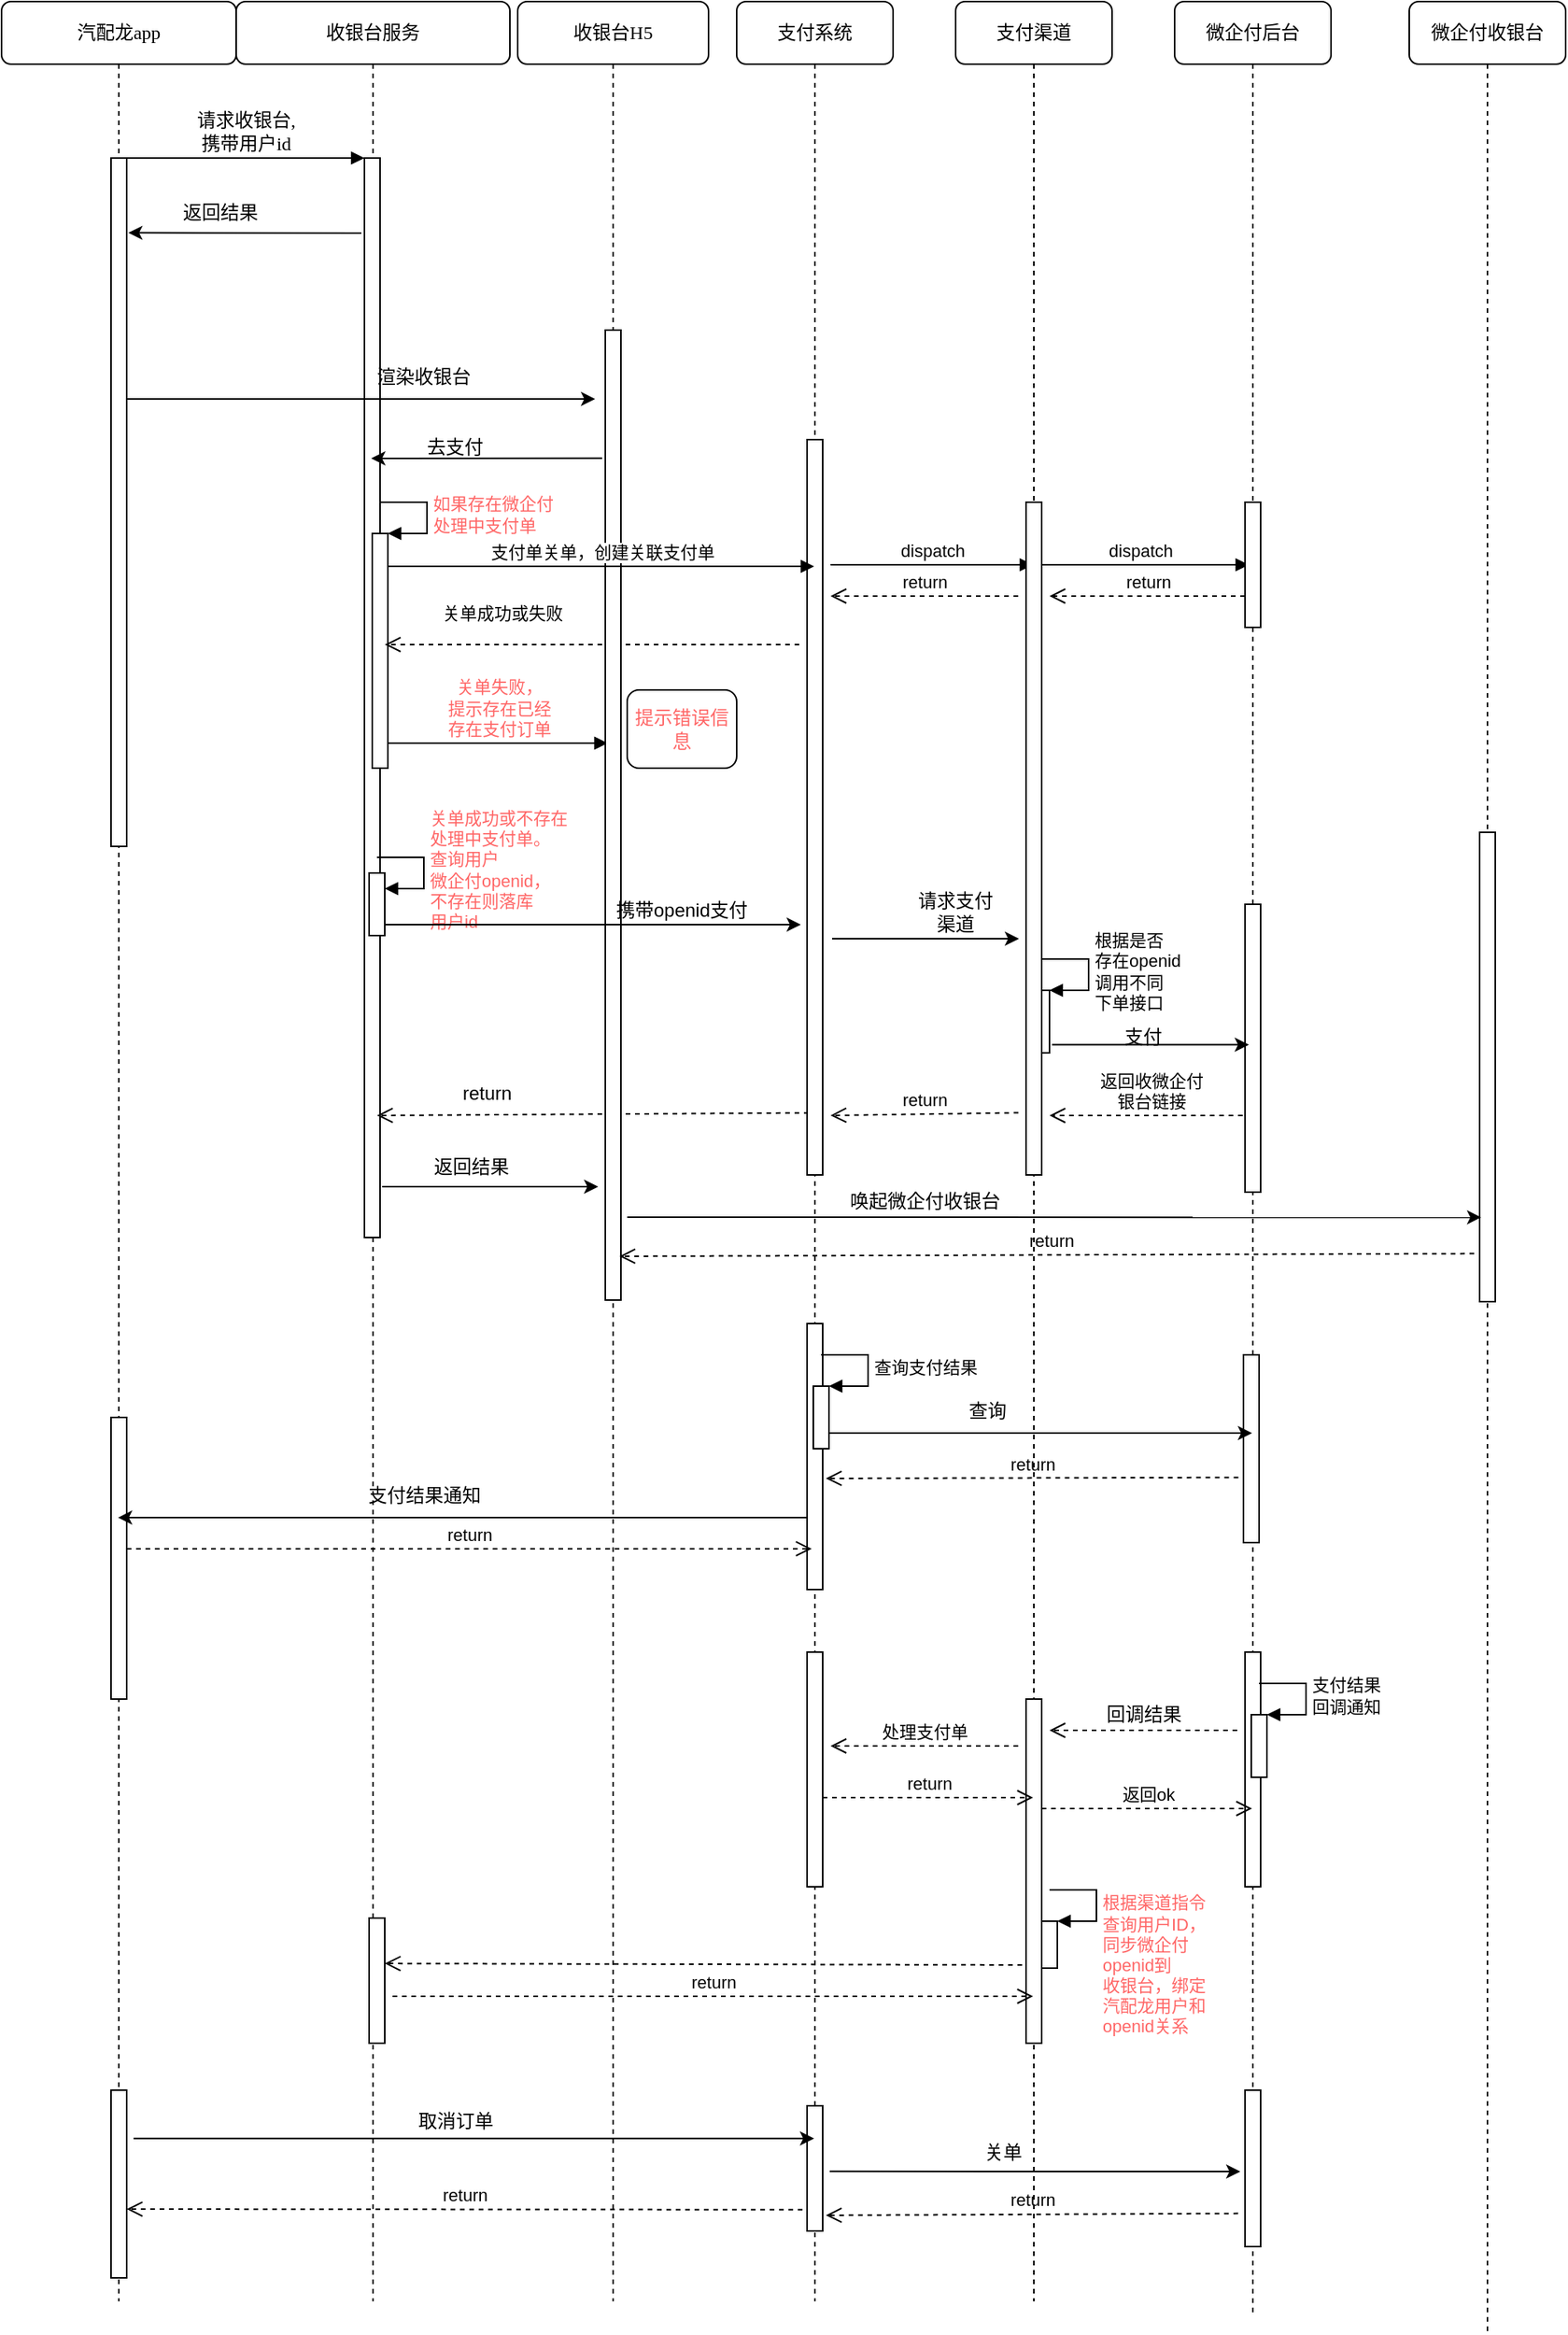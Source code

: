 <mxfile version="20.5.1" type="github"><diagram name="Page-1" id="13e1069c-82ec-6db2-03f1-153e76fe0fe0"><mxGraphModel dx="946" dy="542" grid="1" gridSize="10" guides="1" tooltips="1" connect="1" arrows="1" fold="1" page="1" pageScale="1" pageWidth="1100" pageHeight="850" background="none" math="0" shadow="0"><root><mxCell id="0"/><mxCell id="1" parent="0"/><mxCell id="7baba1c4bc27f4b0-2" value="收银台服务" style="shape=umlLifeline;perimeter=lifelinePerimeter;whiteSpace=wrap;html=1;container=1;collapsible=0;recursiveResize=0;outlineConnect=0;rounded=1;shadow=0;comic=0;labelBackgroundColor=none;strokeWidth=1;fontFamily=Verdana;fontSize=12;align=center;" parent="1" vertex="1"><mxGeometry x="220" y="80" width="175" height="1470" as="geometry"/></mxCell><mxCell id="7baba1c4bc27f4b0-10" value="" style="html=1;points=[];perimeter=orthogonalPerimeter;rounded=0;shadow=0;comic=0;labelBackgroundColor=none;strokeWidth=1;fontFamily=Verdana;fontSize=12;align=center;" parent="7baba1c4bc27f4b0-2" vertex="1"><mxGeometry x="82" y="100" width="10" height="690" as="geometry"/></mxCell><mxCell id="xyKEQfK3_lfIhWD5vXNs-5" value="渲染收银台" style="text;html=1;strokeColor=none;fillColor=none;align=center;verticalAlign=middle;whiteSpace=wrap;rounded=0;" parent="7baba1c4bc27f4b0-2" vertex="1"><mxGeometry x="70" y="225" width="100" height="30" as="geometry"/></mxCell><mxCell id="xyKEQfK3_lfIhWD5vXNs-7" value="去支付" style="text;html=1;strokeColor=none;fillColor=none;align=center;verticalAlign=middle;whiteSpace=wrap;rounded=0;" parent="7baba1c4bc27f4b0-2" vertex="1"><mxGeometry x="110" y="270" width="60" height="30" as="geometry"/></mxCell><mxCell id="xyKEQfK3_lfIhWD5vXNs-12" value="" style="html=1;points=[];perimeter=orthogonalPerimeter;" parent="7baba1c4bc27f4b0-2" vertex="1"><mxGeometry x="85" y="557" width="10" height="40" as="geometry"/></mxCell><mxCell id="xyKEQfK3_lfIhWD5vXNs-13" value="&lt;font color=&quot;#ff6666&quot;&gt;关单成功或不存在&lt;br&gt;处理中支付单。&lt;br&gt;查询用户&lt;br&gt;微企付openid，&lt;br&gt;不存在则落库&lt;br&gt;用户id&lt;/font&gt;" style="edgeStyle=orthogonalEdgeStyle;html=1;align=left;spacingLeft=2;endArrow=block;rounded=0;entryX=1;entryY=0;" parent="7baba1c4bc27f4b0-2" edge="1"><mxGeometry relative="1" as="geometry"><mxPoint x="90" y="547" as="sourcePoint"/><Array as="points"><mxPoint x="120" y="547"/></Array><mxPoint x="95" y="567" as="targetPoint"/></mxGeometry></mxCell><mxCell id="xyKEQfK3_lfIhWD5vXNs-24" value="" style="html=1;verticalAlign=bottom;endArrow=open;dashed=1;endSize=8;rounded=0;exitX=0.1;exitY=0.744;exitDx=0;exitDy=0;exitPerimeter=0;" parent="7baba1c4bc27f4b0-2" edge="1"><mxGeometry relative="1" as="geometry"><mxPoint x="366" y="710.32" as="sourcePoint"/><mxPoint x="90" y="712" as="targetPoint"/></mxGeometry></mxCell><mxCell id="IwaLHwL77LZaqG5Fma9a-1" value="" style="html=1;points=[];perimeter=orthogonalPerimeter;fontColor=#FF6666;" parent="7baba1c4bc27f4b0-2" vertex="1"><mxGeometry x="85" y="1225" width="10" height="80" as="geometry"/></mxCell><mxCell id="4LSfCPXXrn_912--uWGv-1" value="" style="html=1;points=[];perimeter=orthogonalPerimeter;" vertex="1" parent="7baba1c4bc27f4b0-2"><mxGeometry x="87" y="340" width="10" height="150" as="geometry"/></mxCell><mxCell id="4LSfCPXXrn_912--uWGv-2" value="&lt;font color=&quot;#ff6666&quot;&gt;如果存在微企付&lt;br&gt;处理中支付单&lt;/font&gt;" style="edgeStyle=orthogonalEdgeStyle;html=1;align=left;spacingLeft=2;endArrow=block;rounded=0;entryX=1;entryY=0;" edge="1" target="4LSfCPXXrn_912--uWGv-1" parent="7baba1c4bc27f4b0-2"><mxGeometry relative="1" as="geometry"><mxPoint x="92" y="320" as="sourcePoint"/><Array as="points"><mxPoint x="122" y="320"/></Array></mxGeometry></mxCell><mxCell id="4LSfCPXXrn_912--uWGv-9" value="关单成功或失败" style="html=1;verticalAlign=bottom;endArrow=open;dashed=1;endSize=8;rounded=0;" edge="1" parent="7baba1c4bc27f4b0-2"><mxGeometry x="0.434" y="-11" relative="1" as="geometry"><mxPoint x="360" y="411" as="sourcePoint"/><mxPoint x="95" y="411" as="targetPoint"/><mxPoint as="offset"/></mxGeometry></mxCell><mxCell id="4LSfCPXXrn_912--uWGv-10" value="&lt;font color=&quot;#ff6666&quot;&gt;关单失败，&lt;br&gt;提示存在已经&lt;br&gt;存在支付订单&lt;/font&gt;" style="html=1;verticalAlign=bottom;endArrow=block;rounded=0;" edge="1" parent="7baba1c4bc27f4b0-2"><mxGeometry width="80" relative="1" as="geometry"><mxPoint x="97" y="474" as="sourcePoint"/><mxPoint x="237.5" y="474" as="targetPoint"/></mxGeometry></mxCell><mxCell id="7baba1c4bc27f4b0-3" value="收银台H5" style="shape=umlLifeline;perimeter=lifelinePerimeter;whiteSpace=wrap;html=1;container=1;collapsible=0;recursiveResize=0;outlineConnect=0;rounded=1;shadow=0;comic=0;labelBackgroundColor=none;strokeWidth=1;fontFamily=Verdana;fontSize=12;align=center;" parent="1" vertex="1"><mxGeometry x="400" y="80" width="122" height="1470" as="geometry"/></mxCell><mxCell id="7baba1c4bc27f4b0-13" value="" style="html=1;points=[];perimeter=orthogonalPerimeter;rounded=0;shadow=0;comic=0;labelBackgroundColor=none;strokeWidth=1;fontFamily=Verdana;fontSize=12;align=center;" parent="7baba1c4bc27f4b0-3" vertex="1"><mxGeometry x="56" y="210" width="10" height="620" as="geometry"/></mxCell><mxCell id="xyKEQfK3_lfIhWD5vXNs-34" value="&lt;font color=&quot;#000000&quot;&gt;return&lt;/font&gt;" style="html=1;verticalAlign=bottom;endArrow=open;dashed=1;endSize=8;rounded=0;fontColor=#FF6666;exitX=-0.247;exitY=0.949;exitDx=0;exitDy=0;exitPerimeter=0;" parent="7baba1c4bc27f4b0-3" edge="1"><mxGeometry relative="1" as="geometry"><mxPoint x="617.53" y="800.27" as="sourcePoint"/><mxPoint x="65" y="802" as="targetPoint"/></mxGeometry></mxCell><mxCell id="xyKEQfK3_lfIhWD5vXNs-63" value="" style="html=1;verticalAlign=bottom;endArrow=open;dashed=1;endSize=8;rounded=0;fontColor=#FF6666;entryX=1;entryY=0.363;entryDx=0;entryDy=0;entryPerimeter=0;" parent="7baba1c4bc27f4b0-3" target="IwaLHwL77LZaqG5Fma9a-1" edge="1"><mxGeometry relative="1" as="geometry"><mxPoint x="322.5" y="1255.0" as="sourcePoint"/><mxPoint x="53" y="1255" as="targetPoint"/></mxGeometry></mxCell><mxCell id="7baba1c4bc27f4b0-4" value="支付系统" style="shape=umlLifeline;perimeter=lifelinePerimeter;whiteSpace=wrap;html=1;container=1;collapsible=0;recursiveResize=0;outlineConnect=0;rounded=1;shadow=0;comic=0;labelBackgroundColor=none;strokeWidth=1;fontFamily=Verdana;fontSize=12;align=center;" parent="1" vertex="1"><mxGeometry x="540" y="80" width="100" height="1470" as="geometry"/></mxCell><mxCell id="xyKEQfK3_lfIhWD5vXNs-14" value="" style="endArrow=classic;html=1;rounded=0;" parent="7baba1c4bc27f4b0-4" edge="1"><mxGeometry width="50" height="50" relative="1" as="geometry"><mxPoint x="61" y="599" as="sourcePoint"/><mxPoint x="180.5" y="599" as="targetPoint"/></mxGeometry></mxCell><mxCell id="xyKEQfK3_lfIhWD5vXNs-23" value="return" style="html=1;verticalAlign=bottom;endArrow=open;dashed=1;endSize=8;rounded=0;exitX=-0.488;exitY=0.673;exitDx=0;exitDy=0;exitPerimeter=0;" parent="7baba1c4bc27f4b0-4" edge="1"><mxGeometry relative="1" as="geometry"><mxPoint x="180.12" y="710.25" as="sourcePoint"/><mxPoint x="60" y="712" as="targetPoint"/></mxGeometry></mxCell><mxCell id="xyKEQfK3_lfIhWD5vXNs-37" value="" style="html=1;points=[];perimeter=orthogonalPerimeter;fontColor=#000000;" parent="7baba1c4bc27f4b0-4" vertex="1"><mxGeometry x="45" y="845" width="10" height="170" as="geometry"/></mxCell><mxCell id="xyKEQfK3_lfIhWD5vXNs-38" value="" style="html=1;points=[];perimeter=orthogonalPerimeter;fontColor=#000000;" parent="7baba1c4bc27f4b0-4" vertex="1"><mxGeometry x="49" y="885" width="10" height="40" as="geometry"/></mxCell><mxCell id="xyKEQfK3_lfIhWD5vXNs-39" value="查询支付结果" style="edgeStyle=orthogonalEdgeStyle;html=1;align=left;spacingLeft=2;endArrow=block;rounded=0;entryX=1;entryY=0;fontColor=#000000;" parent="7baba1c4bc27f4b0-4" target="xyKEQfK3_lfIhWD5vXNs-38" edge="1"><mxGeometry relative="1" as="geometry"><mxPoint x="54" y="865" as="sourcePoint"/><Array as="points"><mxPoint x="84" y="865"/></Array></mxGeometry></mxCell><mxCell id="xyKEQfK3_lfIhWD5vXNs-43" value="return" style="html=1;verticalAlign=bottom;endArrow=open;dashed=1;endSize=8;rounded=0;fontColor=#000000;exitX=-0.324;exitY=0.653;exitDx=0;exitDy=0;exitPerimeter=0;" parent="7baba1c4bc27f4b0-4" source="xyKEQfK3_lfIhWD5vXNs-40" edge="1"><mxGeometry relative="1" as="geometry"><mxPoint x="137" y="944" as="sourcePoint"/><mxPoint x="57" y="944" as="targetPoint"/></mxGeometry></mxCell><mxCell id="xyKEQfK3_lfIhWD5vXNs-53" value="" style="html=1;points=[];perimeter=orthogonalPerimeter;fontColor=#000000;" parent="7baba1c4bc27f4b0-4" vertex="1"><mxGeometry x="45" y="1055" width="10" height="150" as="geometry"/></mxCell><mxCell id="xyKEQfK3_lfIhWD5vXNs-54" value="" style="html=1;verticalAlign=bottom;endArrow=open;dashed=1;endSize=8;rounded=0;fontColor=#000000;" parent="7baba1c4bc27f4b0-4" edge="1"><mxGeometry relative="1" as="geometry"><mxPoint x="320" y="1105" as="sourcePoint"/><mxPoint x="200" y="1105" as="targetPoint"/></mxGeometry></mxCell><mxCell id="xyKEQfK3_lfIhWD5vXNs-57" value="处理支付单" style="html=1;verticalAlign=bottom;endArrow=open;dashed=1;endSize=8;rounded=0;fontColor=#000000;" parent="7baba1c4bc27f4b0-4" edge="1"><mxGeometry relative="1" as="geometry"><mxPoint x="180" y="1115" as="sourcePoint"/><mxPoint x="60" y="1115" as="targetPoint"/></mxGeometry></mxCell><mxCell id="xyKEQfK3_lfIhWD5vXNs-68" value="" style="html=1;points=[];perimeter=orthogonalPerimeter;fontColor=#000000;" parent="7baba1c4bc27f4b0-4" vertex="1"><mxGeometry x="45" y="1345" width="10" height="80" as="geometry"/></mxCell><mxCell id="xyKEQfK3_lfIhWD5vXNs-73" value="return" style="html=1;verticalAlign=bottom;endArrow=open;dashed=1;endSize=8;rounded=0;fontColor=#000000;exitX=-0.138;exitY=0.688;exitDx=0;exitDy=0;exitPerimeter=0;" parent="7baba1c4bc27f4b0-4" edge="1"><mxGeometry relative="1" as="geometry"><mxPoint x="320.62" y="1413.8" as="sourcePoint"/><mxPoint x="57" y="1415" as="targetPoint"/></mxGeometry></mxCell><mxCell id="4LSfCPXXrn_912--uWGv-4" value="dispatch" style="html=1;verticalAlign=bottom;endArrow=block;rounded=0;" edge="1" parent="7baba1c4bc27f4b0-4" target="7baba1c4bc27f4b0-5"><mxGeometry width="80" relative="1" as="geometry"><mxPoint x="60" y="360" as="sourcePoint"/><mxPoint x="140" y="360" as="targetPoint"/></mxGeometry></mxCell><mxCell id="4LSfCPXXrn_912--uWGv-8" value="return" style="html=1;verticalAlign=bottom;endArrow=open;dashed=1;endSize=8;rounded=0;" edge="1" parent="7baba1c4bc27f4b0-4"><mxGeometry relative="1" as="geometry"><mxPoint x="180" y="380" as="sourcePoint"/><mxPoint x="60" y="380" as="targetPoint"/></mxGeometry></mxCell><mxCell id="7baba1c4bc27f4b0-5" value="支付渠道" style="shape=umlLifeline;perimeter=lifelinePerimeter;whiteSpace=wrap;html=1;container=1;collapsible=0;recursiveResize=0;outlineConnect=0;rounded=1;shadow=0;comic=0;labelBackgroundColor=none;strokeWidth=1;fontFamily=Verdana;fontSize=12;align=center;" parent="1" vertex="1"><mxGeometry x="680" y="80" width="100" height="1470" as="geometry"/></mxCell><mxCell id="xyKEQfK3_lfIhWD5vXNs-15" value="" style="html=1;points=[];perimeter=orthogonalPerimeter;" parent="7baba1c4bc27f4b0-5" vertex="1"><mxGeometry x="50" y="632" width="10" height="40" as="geometry"/></mxCell><mxCell id="xyKEQfK3_lfIhWD5vXNs-16" value="根据是否&lt;br&gt;存在openid&lt;br&gt;调用不同&lt;br&gt;下单接口&lt;br&gt;" style="edgeStyle=orthogonalEdgeStyle;html=1;align=left;spacingLeft=2;endArrow=block;rounded=0;entryX=1;entryY=0;" parent="7baba1c4bc27f4b0-5" target="xyKEQfK3_lfIhWD5vXNs-15" edge="1"><mxGeometry relative="1" as="geometry"><mxPoint x="55" y="612" as="sourcePoint"/><Array as="points"><mxPoint x="85" y="612"/></Array></mxGeometry></mxCell><mxCell id="xyKEQfK3_lfIhWD5vXNs-22" value="返回收微企付&lt;br&gt;银台链接" style="html=1;verticalAlign=bottom;endArrow=open;dashed=1;endSize=8;rounded=0;" parent="7baba1c4bc27f4b0-5" edge="1"><mxGeometry relative="1" as="geometry"><mxPoint x="189.5" y="712" as="sourcePoint"/><mxPoint x="60" y="712" as="targetPoint"/></mxGeometry></mxCell><mxCell id="xyKEQfK3_lfIhWD5vXNs-55" value="" style="html=1;points=[];perimeter=orthogonalPerimeter;fontColor=#000000;" parent="7baba1c4bc27f4b0-5" vertex="1"><mxGeometry x="45" y="1085" width="10" height="220" as="geometry"/></mxCell><mxCell id="xyKEQfK3_lfIhWD5vXNs-60" value="" style="html=1;points=[];perimeter=orthogonalPerimeter;fontColor=#000000;" parent="7baba1c4bc27f4b0-5" vertex="1"><mxGeometry x="55" y="1227" width="10" height="30" as="geometry"/></mxCell><mxCell id="xyKEQfK3_lfIhWD5vXNs-61" value="&lt;font color=&quot;#ff6666&quot;&gt;根据渠道指令&lt;br&gt;查询用户ID，&lt;br&gt;同步微企付&lt;br&gt;openid到&lt;br&gt;收银台，绑定&lt;br&gt;汽配龙用户和&lt;br&gt;openid关系&lt;/font&gt;" style="edgeStyle=orthogonalEdgeStyle;html=1;align=left;spacingLeft=2;endArrow=block;rounded=0;entryX=1;entryY=0;fontColor=#000000;" parent="7baba1c4bc27f4b0-5" edge="1"><mxGeometry x="0.333" y="28" relative="1" as="geometry"><mxPoint x="60" y="1207" as="sourcePoint"/><Array as="points"><mxPoint x="90" y="1207"/></Array><mxPoint x="65" y="1227" as="targetPoint"/><mxPoint as="offset"/></mxGeometry></mxCell><mxCell id="4LSfCPXXrn_912--uWGv-6" value="dispatch" style="html=1;verticalAlign=bottom;endArrow=block;rounded=0;" edge="1" parent="7baba1c4bc27f4b0-5"><mxGeometry width="80" relative="1" as="geometry"><mxPoint x="48" y="360" as="sourcePoint"/><mxPoint x="187.5" y="360" as="targetPoint"/></mxGeometry></mxCell><mxCell id="4LSfCPXXrn_912--uWGv-7" value="return" style="html=1;verticalAlign=bottom;endArrow=open;dashed=1;endSize=8;rounded=0;exitX=0;exitY=0.75;exitDx=0;exitDy=0;exitPerimeter=0;" edge="1" parent="7baba1c4bc27f4b0-5" source="4LSfCPXXrn_912--uWGv-5"><mxGeometry relative="1" as="geometry"><mxPoint x="140" y="380" as="sourcePoint"/><mxPoint x="60" y="380" as="targetPoint"/></mxGeometry></mxCell><mxCell id="7baba1c4bc27f4b0-6" value="微企付后台" style="shape=umlLifeline;perimeter=lifelinePerimeter;whiteSpace=wrap;html=1;container=1;collapsible=0;recursiveResize=0;outlineConnect=0;rounded=1;shadow=0;comic=0;labelBackgroundColor=none;strokeWidth=1;fontFamily=Verdana;fontSize=12;align=center;" parent="1" vertex="1"><mxGeometry x="820" y="80" width="100" height="1480" as="geometry"/></mxCell><mxCell id="xyKEQfK3_lfIhWD5vXNs-17" value="" style="html=1;points=[];perimeter=orthogonalPerimeter;" parent="7baba1c4bc27f4b0-6" vertex="1"><mxGeometry x="45" y="577" width="10" height="184" as="geometry"/></mxCell><mxCell id="xyKEQfK3_lfIhWD5vXNs-40" value="" style="html=1;points=[];perimeter=orthogonalPerimeter;fontColor=#000000;" parent="7baba1c4bc27f4b0-6" vertex="1"><mxGeometry x="44" y="865" width="10" height="120" as="geometry"/></mxCell><mxCell id="xyKEQfK3_lfIhWD5vXNs-48" value="" style="html=1;points=[];perimeter=orthogonalPerimeter;fontColor=#000000;" parent="7baba1c4bc27f4b0-6" vertex="1"><mxGeometry x="45" y="1055" width="10" height="150" as="geometry"/></mxCell><mxCell id="xyKEQfK3_lfIhWD5vXNs-51" value="" style="html=1;points=[];perimeter=orthogonalPerimeter;fontColor=#000000;" parent="7baba1c4bc27f4b0-6" vertex="1"><mxGeometry x="49" y="1095" width="10" height="40" as="geometry"/></mxCell><mxCell id="xyKEQfK3_lfIhWD5vXNs-52" value="支付结果&lt;br&gt;回调通知" style="edgeStyle=orthogonalEdgeStyle;html=1;align=left;spacingLeft=2;endArrow=block;rounded=0;entryX=1;entryY=0;fontColor=#000000;" parent="7baba1c4bc27f4b0-6" target="xyKEQfK3_lfIhWD5vXNs-51" edge="1"><mxGeometry relative="1" as="geometry"><mxPoint x="54" y="1075" as="sourcePoint"/><Array as="points"><mxPoint x="84" y="1075"/></Array></mxGeometry></mxCell><mxCell id="xyKEQfK3_lfIhWD5vXNs-65" value="" style="html=1;points=[];perimeter=orthogonalPerimeter;fontColor=#000000;" parent="7baba1c4bc27f4b0-6" vertex="1"><mxGeometry x="45" y="1335" width="10" height="100" as="geometry"/></mxCell><mxCell id="4LSfCPXXrn_912--uWGv-5" value="" style="html=1;points=[];perimeter=orthogonalPerimeter;" vertex="1" parent="7baba1c4bc27f4b0-6"><mxGeometry x="45" y="320" width="10" height="80" as="geometry"/></mxCell><mxCell id="7baba1c4bc27f4b0-8" value="汽配龙app" style="shape=umlLifeline;perimeter=lifelinePerimeter;whiteSpace=wrap;html=1;container=1;collapsible=0;recursiveResize=0;outlineConnect=0;rounded=1;shadow=0;comic=0;labelBackgroundColor=none;strokeWidth=1;fontFamily=Verdana;fontSize=12;align=center;" parent="1" vertex="1"><mxGeometry x="70" y="80" width="150" height="1470" as="geometry"/></mxCell><mxCell id="7baba1c4bc27f4b0-9" value="" style="html=1;points=[];perimeter=orthogonalPerimeter;rounded=0;shadow=0;comic=0;labelBackgroundColor=none;strokeWidth=1;fontFamily=Verdana;fontSize=12;align=center;" parent="7baba1c4bc27f4b0-8" vertex="1"><mxGeometry x="70" y="100" width="10" height="440" as="geometry"/></mxCell><mxCell id="xyKEQfK3_lfIhWD5vXNs-3" value="返回结果" style="text;html=1;strokeColor=none;fillColor=none;align=center;verticalAlign=middle;whiteSpace=wrap;rounded=0;" parent="7baba1c4bc27f4b0-8" vertex="1"><mxGeometry x="110" y="120" width="60" height="30" as="geometry"/></mxCell><mxCell id="xyKEQfK3_lfIhWD5vXNs-44" value="" style="html=1;points=[];perimeter=orthogonalPerimeter;fontColor=#000000;" parent="7baba1c4bc27f4b0-8" vertex="1"><mxGeometry x="70" y="905" width="10" height="180" as="geometry"/></mxCell><mxCell id="xyKEQfK3_lfIhWD5vXNs-67" value="" style="html=1;points=[];perimeter=orthogonalPerimeter;fontColor=#000000;" parent="7baba1c4bc27f4b0-8" vertex="1"><mxGeometry x="70" y="1335" width="10" height="120" as="geometry"/></mxCell><mxCell id="xyKEQfK3_lfIhWD5vXNs-74" value="return" style="html=1;verticalAlign=bottom;endArrow=open;dashed=1;endSize=8;rounded=0;fontColor=#000000;exitX=-0.292;exitY=0.755;exitDx=0;exitDy=0;exitPerimeter=0;" parent="7baba1c4bc27f4b0-8" edge="1"><mxGeometry relative="1" as="geometry"><mxPoint x="512.08" y="1411.4" as="sourcePoint"/><mxPoint x="80" y="1411" as="targetPoint"/></mxGeometry></mxCell><mxCell id="7baba1c4bc27f4b0-16" value="" style="html=1;points=[];perimeter=orthogonalPerimeter;rounded=0;shadow=0;comic=0;labelBackgroundColor=none;strokeWidth=1;fontFamily=Verdana;fontSize=12;align=center;" parent="1" vertex="1"><mxGeometry x="585" y="360" width="10" height="470" as="geometry"/></mxCell><mxCell id="7baba1c4bc27f4b0-19" value="" style="html=1;points=[];perimeter=orthogonalPerimeter;rounded=0;shadow=0;comic=0;labelBackgroundColor=none;strokeWidth=1;fontFamily=Verdana;fontSize=12;align=center;" parent="1" vertex="1"><mxGeometry x="725" y="400" width="10" height="430" as="geometry"/></mxCell><mxCell id="7baba1c4bc27f4b0-11" value="请求收银台,&lt;br&gt;携带用户id" style="html=1;verticalAlign=bottom;endArrow=block;entryX=0;entryY=0;labelBackgroundColor=none;fontFamily=Verdana;fontSize=12;edgeStyle=elbowEdgeStyle;elbow=vertical;" parent="1" source="7baba1c4bc27f4b0-9" target="7baba1c4bc27f4b0-10" edge="1"><mxGeometry relative="1" as="geometry"><mxPoint x="220" y="190" as="sourcePoint"/></mxGeometry></mxCell><mxCell id="xyKEQfK3_lfIhWD5vXNs-1" value="" style="endArrow=classic;html=1;rounded=0;entryX=1;entryY=0.07;entryDx=0;entryDy=0;entryPerimeter=0;" parent="1" edge="1"><mxGeometry width="50" height="50" relative="1" as="geometry"><mxPoint x="300" y="228" as="sourcePoint"/><mxPoint x="151" y="227.8" as="targetPoint"/></mxGeometry></mxCell><mxCell id="xyKEQfK3_lfIhWD5vXNs-4" value="" style="endArrow=classic;html=1;rounded=0;" parent="1" edge="1"><mxGeometry width="50" height="50" relative="1" as="geometry"><mxPoint x="150" y="334" as="sourcePoint"/><mxPoint x="449.5" y="334" as="targetPoint"/></mxGeometry></mxCell><mxCell id="xyKEQfK3_lfIhWD5vXNs-6" value="" style="endArrow=classic;html=1;rounded=0;exitX=-0.2;exitY=0.132;exitDx=0;exitDy=0;exitPerimeter=0;" parent="1" edge="1" source="7baba1c4bc27f4b0-13"><mxGeometry width="50" height="50" relative="1" as="geometry"><mxPoint x="442" y="372" as="sourcePoint"/><mxPoint x="306.324" y="372" as="targetPoint"/></mxGeometry></mxCell><mxCell id="xyKEQfK3_lfIhWD5vXNs-9" value="" style="endArrow=classic;html=1;rounded=0;" parent="1" edge="1"><mxGeometry width="50" height="50" relative="1" as="geometry"><mxPoint x="315" y="670" as="sourcePoint"/><mxPoint x="581" y="670" as="targetPoint"/></mxGeometry></mxCell><mxCell id="xyKEQfK3_lfIhWD5vXNs-11" value="携带openid支付" style="text;html=1;strokeColor=none;fillColor=none;align=center;verticalAlign=middle;whiteSpace=wrap;rounded=0;" parent="1" vertex="1"><mxGeometry x="455" y="646" width="100" height="30" as="geometry"/></mxCell><mxCell id="xyKEQfK3_lfIhWD5vXNs-18" value="" style="endArrow=classic;html=1;rounded=0;exitX=1.365;exitY=0.694;exitDx=0;exitDy=0;exitPerimeter=0;" parent="1" edge="1"><mxGeometry width="50" height="50" relative="1" as="geometry"><mxPoint x="741.65" y="746.76" as="sourcePoint"/><mxPoint x="867.5" y="746.76" as="targetPoint"/></mxGeometry></mxCell><mxCell id="xyKEQfK3_lfIhWD5vXNs-19" value="支付" style="text;html=1;strokeColor=none;fillColor=none;align=center;verticalAlign=middle;whiteSpace=wrap;rounded=0;" parent="1" vertex="1"><mxGeometry x="770" y="727" width="60" height="30" as="geometry"/></mxCell><mxCell id="xyKEQfK3_lfIhWD5vXNs-21" value="请求支付渠道" style="text;html=1;strokeColor=none;fillColor=none;align=center;verticalAlign=middle;whiteSpace=wrap;rounded=0;" parent="1" vertex="1"><mxGeometry x="650" y="647" width="60" height="30" as="geometry"/></mxCell><mxCell id="xyKEQfK3_lfIhWD5vXNs-27" value="return" style="text;html=1;align=center;verticalAlign=middle;resizable=0;points=[];autosize=1;strokeColor=none;fillColor=none;" parent="1" vertex="1"><mxGeometry x="355" y="768" width="50" height="20" as="geometry"/></mxCell><mxCell id="xyKEQfK3_lfIhWD5vXNs-28" value="" style="endArrow=classic;html=1;rounded=0;entryX=-0.253;entryY=0.93;entryDx=0;entryDy=0;entryPerimeter=0;" parent="1" edge="1"><mxGeometry width="50" height="50" relative="1" as="geometry"><mxPoint x="313.324" y="837.5" as="sourcePoint"/><mxPoint x="451.47" y="837.5" as="targetPoint"/></mxGeometry></mxCell><mxCell id="xyKEQfK3_lfIhWD5vXNs-29" value="返回结果" style="text;html=1;align=center;verticalAlign=middle;resizable=0;points=[];autosize=1;strokeColor=none;fillColor=none;" parent="1" vertex="1"><mxGeometry x="340" y="815" width="60" height="20" as="geometry"/></mxCell><mxCell id="xyKEQfK3_lfIhWD5vXNs-30" value="微企付收银台" style="shape=umlLifeline;perimeter=lifelinePerimeter;whiteSpace=wrap;html=1;container=1;collapsible=0;recursiveResize=0;outlineConnect=0;rounded=1;shadow=0;comic=0;labelBackgroundColor=none;strokeWidth=1;fontFamily=Verdana;fontSize=12;align=center;" parent="1" vertex="1"><mxGeometry x="970" y="80" width="100" height="1490" as="geometry"/></mxCell><mxCell id="xyKEQfK3_lfIhWD5vXNs-31" value="" style="html=1;points=[];perimeter=orthogonalPerimeter;" parent="xyKEQfK3_lfIhWD5vXNs-30" vertex="1"><mxGeometry x="45" y="531" width="10" height="300" as="geometry"/></mxCell><mxCell id="xyKEQfK3_lfIhWD5vXNs-32" value="" style="endArrow=classic;html=1;rounded=0;entryX=0.5;entryY=0.87;entryDx=0;entryDy=0;entryPerimeter=0;" parent="1" edge="1"><mxGeometry width="50" height="50" relative="1" as="geometry"><mxPoint x="470" y="857" as="sourcePoint"/><mxPoint x="1016" y="857.1" as="targetPoint"/></mxGeometry></mxCell><mxCell id="xyKEQfK3_lfIhWD5vXNs-33" value="唤起微企付收银台" style="text;html=1;align=center;verticalAlign=middle;resizable=0;points=[];autosize=1;strokeColor=none;fillColor=none;" parent="1" vertex="1"><mxGeometry x="605" y="837" width="110" height="20" as="geometry"/></mxCell><mxCell id="xyKEQfK3_lfIhWD5vXNs-41" value="" style="endArrow=classic;html=1;rounded=0;fontColor=#000000;" parent="1" edge="1"><mxGeometry width="50" height="50" relative="1" as="geometry"><mxPoint x="599" y="995.0" as="sourcePoint"/><mxPoint x="869.5" y="995.0" as="targetPoint"/></mxGeometry></mxCell><mxCell id="xyKEQfK3_lfIhWD5vXNs-42" value="查询" style="text;html=1;align=center;verticalAlign=middle;resizable=0;points=[];autosize=1;strokeColor=none;fillColor=none;fontColor=#000000;" parent="1" vertex="1"><mxGeometry x="680" y="971" width="40" height="20" as="geometry"/></mxCell><mxCell id="xyKEQfK3_lfIhWD5vXNs-45" value="" style="endArrow=classic;html=1;rounded=0;fontColor=#000000;exitX=-0.016;exitY=0.943;exitDx=0;exitDy=0;exitPerimeter=0;" parent="1" edge="1"><mxGeometry width="50" height="50" relative="1" as="geometry"><mxPoint x="584.84" y="1049.02" as="sourcePoint"/><mxPoint x="144.447" y="1049.02" as="targetPoint"/></mxGeometry></mxCell><mxCell id="xyKEQfK3_lfIhWD5vXNs-46" value="支付结果通知" style="text;html=1;align=center;verticalAlign=middle;resizable=0;points=[];autosize=1;strokeColor=none;fillColor=none;fontColor=#000000;" parent="1" vertex="1"><mxGeometry x="295" y="1025" width="90" height="20" as="geometry"/></mxCell><mxCell id="xyKEQfK3_lfIhWD5vXNs-47" value="return" style="html=1;verticalAlign=bottom;endArrow=open;dashed=1;endSize=8;rounded=0;fontColor=#000000;entryX=0.5;entryY=0.933;entryDx=0;entryDy=0;entryPerimeter=0;" parent="1" edge="1"><mxGeometry relative="1" as="geometry"><mxPoint x="150" y="1069" as="sourcePoint"/><mxPoint x="588" y="1068.95" as="targetPoint"/></mxGeometry></mxCell><mxCell id="xyKEQfK3_lfIhWD5vXNs-56" value="回调结果" style="text;html=1;align=center;verticalAlign=middle;resizable=0;points=[];autosize=1;strokeColor=none;fillColor=none;fontColor=#000000;" parent="1" vertex="1"><mxGeometry x="770" y="1165" width="60" height="20" as="geometry"/></mxCell><mxCell id="xyKEQfK3_lfIhWD5vXNs-58" value="return" style="html=1;verticalAlign=bottom;endArrow=open;dashed=1;endSize=8;rounded=0;fontColor=#000000;" parent="1" edge="1"><mxGeometry relative="1" as="geometry"><mxPoint x="595" y="1228.0" as="sourcePoint"/><mxPoint x="729.5" y="1228.0" as="targetPoint"/></mxGeometry></mxCell><mxCell id="xyKEQfK3_lfIhWD5vXNs-59" value="返回ok" style="html=1;verticalAlign=bottom;endArrow=open;dashed=1;endSize=8;rounded=0;fontColor=#000000;" parent="1" edge="1"><mxGeometry relative="1" as="geometry"><mxPoint x="735" y="1235.0" as="sourcePoint"/><mxPoint x="869.5" y="1235.0" as="targetPoint"/></mxGeometry></mxCell><mxCell id="xyKEQfK3_lfIhWD5vXNs-64" value="&lt;font color=&quot;#000000&quot;&gt;return&lt;/font&gt;" style="html=1;verticalAlign=bottom;endArrow=open;dashed=1;endSize=8;rounded=0;fontColor=#FF6666;" parent="1" edge="1"><mxGeometry relative="1" as="geometry"><mxPoint x="320" y="1355" as="sourcePoint"/><mxPoint x="729.5" y="1355" as="targetPoint"/></mxGeometry></mxCell><mxCell id="xyKEQfK3_lfIhWD5vXNs-69" value="" style="endArrow=classic;html=1;rounded=0;fontColor=#000000;exitX=1.438;exitY=0.399;exitDx=0;exitDy=0;exitPerimeter=0;" parent="1" edge="1"><mxGeometry width="50" height="50" relative="1" as="geometry"><mxPoint x="154.38" y="1445.88" as="sourcePoint"/><mxPoint x="589.5" y="1445.88" as="targetPoint"/></mxGeometry></mxCell><mxCell id="xyKEQfK3_lfIhWD5vXNs-70" value="取消订单" style="text;html=1;align=center;verticalAlign=middle;resizable=0;points=[];autosize=1;strokeColor=none;fillColor=none;fontColor=#000000;" parent="1" vertex="1"><mxGeometry x="330" y="1425" width="60" height="20" as="geometry"/></mxCell><mxCell id="xyKEQfK3_lfIhWD5vXNs-71" value="" style="endArrow=classic;html=1;rounded=0;fontColor=#000000;exitX=1.246;exitY=0.524;exitDx=0;exitDy=0;exitPerimeter=0;" parent="1" edge="1"><mxGeometry width="50" height="50" relative="1" as="geometry"><mxPoint x="599.46" y="1466.92" as="sourcePoint"/><mxPoint x="862" y="1467" as="targetPoint"/></mxGeometry></mxCell><mxCell id="xyKEQfK3_lfIhWD5vXNs-72" value="关单" style="text;html=1;align=center;verticalAlign=middle;resizable=0;points=[];autosize=1;strokeColor=none;fillColor=none;fontColor=#000000;" parent="1" vertex="1"><mxGeometry x="690" y="1445" width="40" height="20" as="geometry"/></mxCell><mxCell id="4LSfCPXXrn_912--uWGv-3" value="支付单关单，创建关联支付单" style="html=1;verticalAlign=bottom;endArrow=block;rounded=0;exitX=1;exitY=0.5;exitDx=0;exitDy=0;exitPerimeter=0;" edge="1" parent="1"><mxGeometry width="80" relative="1" as="geometry"><mxPoint x="317" y="441" as="sourcePoint"/><mxPoint x="589.5" y="441" as="targetPoint"/></mxGeometry></mxCell><mxCell id="4LSfCPXXrn_912--uWGv-14" value="提示错误信息" style="rounded=1;whiteSpace=wrap;html=1;fontColor=#FF6666;" vertex="1" parent="1"><mxGeometry x="470" y="520" width="70" height="50" as="geometry"/></mxCell></root></mxGraphModel></diagram></mxfile>
